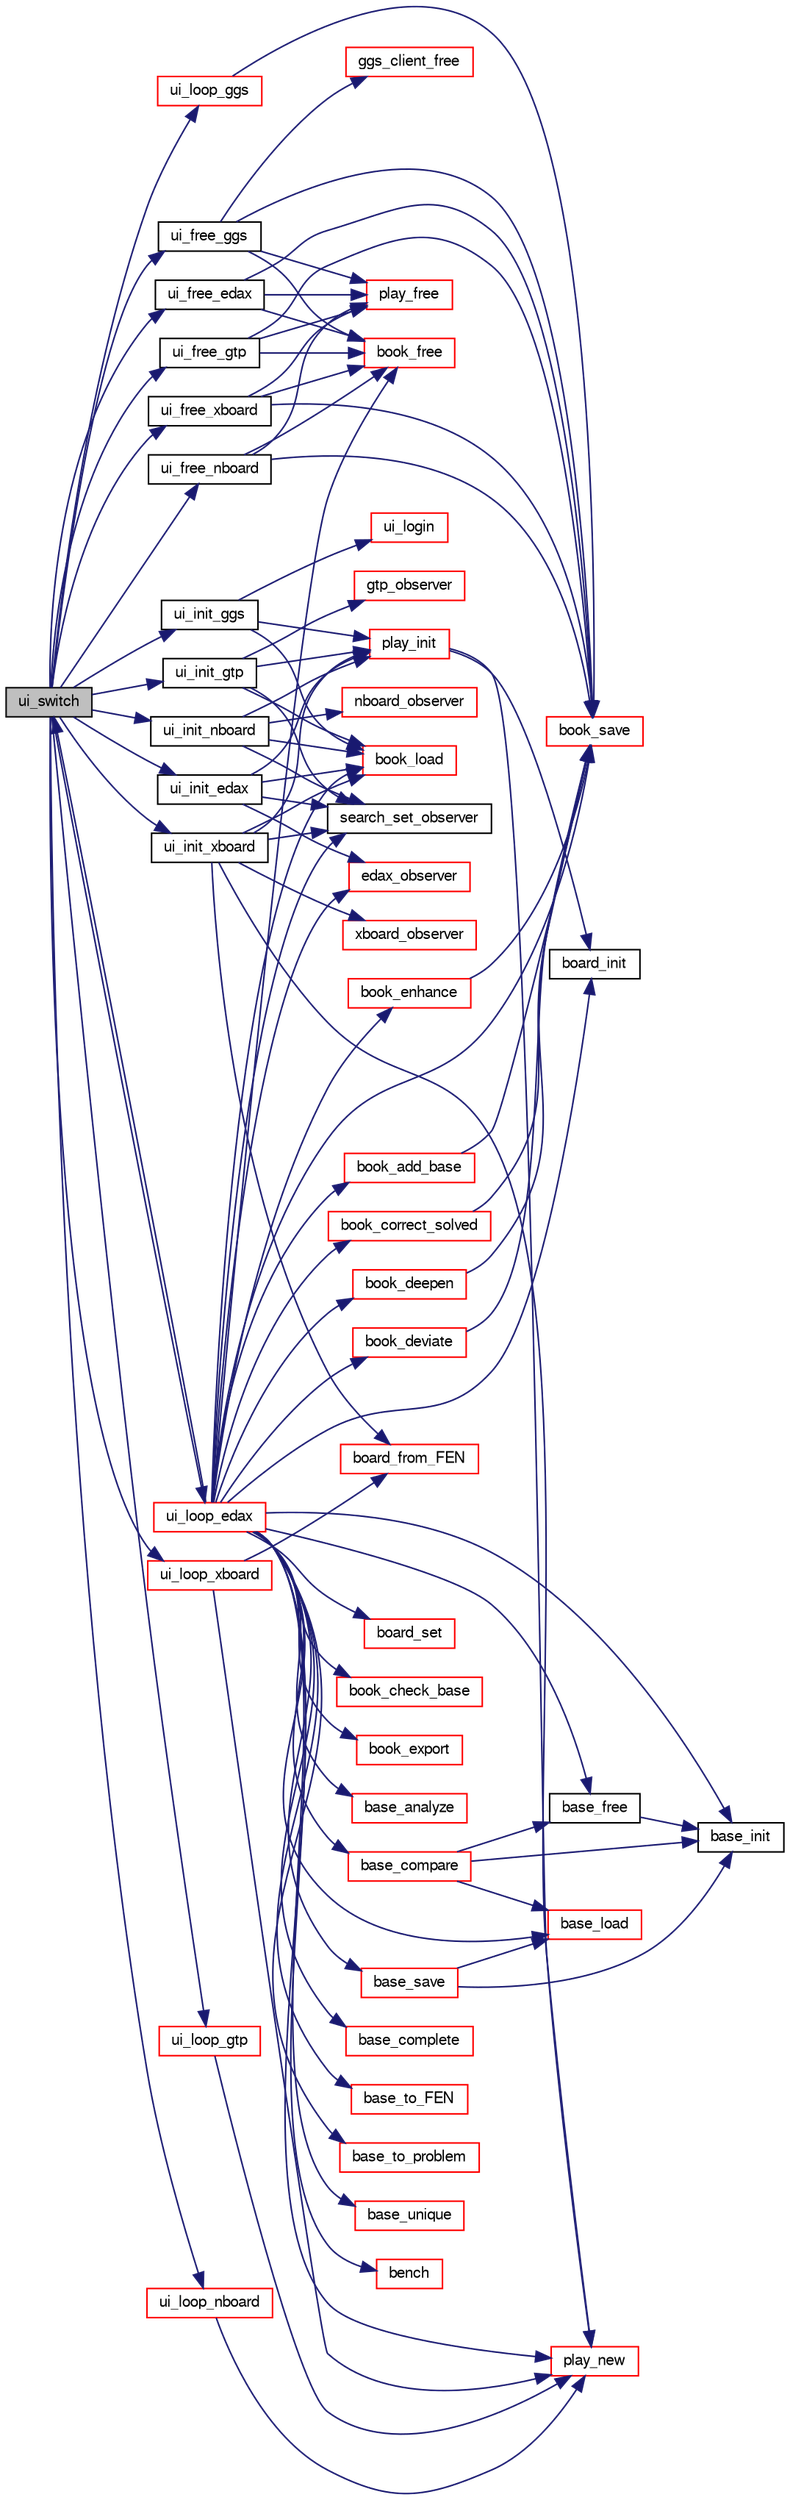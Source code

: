 digraph "ui_switch"
{
 // LATEX_PDF_SIZE
  bgcolor="transparent";
  edge [fontname="FreeSans",fontsize="10",labelfontname="FreeSans",labelfontsize="10"];
  node [fontname="FreeSans",fontsize="10",shape=record];
  rankdir="LR";
  Node1 [label="ui_switch",height=0.2,width=0.4,color="black", fillcolor="grey75", style="filled", fontcolor="black",tooltip="Switch between different User Interface."];
  Node1 -> Node2 [color="midnightblue",fontsize="10",style="solid",fontname="FreeSans"];
  Node2 [label="ui_free_edax",height=0.2,width=0.4,color="black",URL="$edax_8c.html#a8a6bd7ee8b36a8c5a43c6caccbfee76d",tooltip="free resources used by edax protocol."];
  Node2 -> Node3 [color="midnightblue",fontsize="10",style="solid",fontname="FreeSans"];
  Node3 [label="book_free",height=0.2,width=0.4,color="red",URL="$book_8c.html#a819aafb47120469b4abbb005723e0f43",tooltip="Free resources used by the opening book."];
  Node2 -> Node6 [color="midnightblue",fontsize="10",style="solid",fontname="FreeSans"];
  Node6 [label="book_save",height=0.2,width=0.4,color="red",URL="$book_8c.html#a8a72fd661f16eb01bfa46833b777f615",tooltip="Save an opening book."];
  Node2 -> Node10 [color="midnightblue",fontsize="10",style="solid",fontname="FreeSans"];
  Node10 [label="play_free",height=0.2,width=0.4,color="red",URL="$play_8c.html#afca3ade928d05cca88124f7b11aee4ab",tooltip="Free resources."];
  Node1 -> Node21 [color="midnightblue",fontsize="10",style="solid",fontname="FreeSans"];
  Node21 [label="ui_free_ggs",height=0.2,width=0.4,color="black",URL="$ggs_8c.html#a11a93d97dfbb2f94da3ca253f9f6ad37",tooltip="ui_free_ggs"];
  Node21 -> Node3 [color="midnightblue",fontsize="10",style="solid",fontname="FreeSans"];
  Node21 -> Node6 [color="midnightblue",fontsize="10",style="solid",fontname="FreeSans"];
  Node21 -> Node22 [color="midnightblue",fontsize="10",style="solid",fontname="FreeSans"];
  Node22 [label="ggs_client_free",height=0.2,width=0.4,color="red",URL="$ggs_8c.html#a03a03a9842cbde232575175831a93846",tooltip="ggs_client_free"];
  Node21 -> Node10 [color="midnightblue",fontsize="10",style="solid",fontname="FreeSans"];
  Node1 -> Node26 [color="midnightblue",fontsize="10",style="solid",fontname="FreeSans"];
  Node26 [label="ui_free_gtp",height=0.2,width=0.4,color="black",URL="$gtp_8c.html#afd9cfc8bbddb89ce7ad447c4fc3a70f9",tooltip="free resources used by edax protocol"];
  Node26 -> Node3 [color="midnightblue",fontsize="10",style="solid",fontname="FreeSans"];
  Node26 -> Node6 [color="midnightblue",fontsize="10",style="solid",fontname="FreeSans"];
  Node26 -> Node10 [color="midnightblue",fontsize="10",style="solid",fontname="FreeSans"];
  Node1 -> Node27 [color="midnightblue",fontsize="10",style="solid",fontname="FreeSans"];
  Node27 [label="ui_free_nboard",height=0.2,width=0.4,color="black",URL="$nboard_8c.html#afb0065ce4534f228a398a6fbbe9fc10c",tooltip="free resources used by edax protocol"];
  Node27 -> Node3 [color="midnightblue",fontsize="10",style="solid",fontname="FreeSans"];
  Node27 -> Node6 [color="midnightblue",fontsize="10",style="solid",fontname="FreeSans"];
  Node27 -> Node10 [color="midnightblue",fontsize="10",style="solid",fontname="FreeSans"];
  Node1 -> Node28 [color="midnightblue",fontsize="10",style="solid",fontname="FreeSans"];
  Node28 [label="ui_free_xboard",height=0.2,width=0.4,color="black",URL="$ui_8h.html#a0e17e7032e6f7e58e8fe9ae0ca0343da",tooltip="free resources used by xboard protocol."];
  Node28 -> Node3 [color="midnightblue",fontsize="10",style="solid",fontname="FreeSans"];
  Node28 -> Node6 [color="midnightblue",fontsize="10",style="solid",fontname="FreeSans"];
  Node28 -> Node10 [color="midnightblue",fontsize="10",style="solid",fontname="FreeSans"];
  Node1 -> Node29 [color="midnightblue",fontsize="10",style="solid",fontname="FreeSans"];
  Node29 [label="ui_init_edax",height=0.2,width=0.4,color="black",URL="$edax_8c.html#a81c315385e722ec80548a441fb48f2d1",tooltip="initialize edax protocol."];
  Node29 -> Node30 [color="midnightblue",fontsize="10",style="solid",fontname="FreeSans"];
  Node30 [label="book_load",height=0.2,width=0.4,color="red",URL="$book_8c.html#ae4908276236d3d01b1368df695396207",tooltip="Load the opening book."];
  Node29 -> Node221 [color="midnightblue",fontsize="10",style="solid",fontname="FreeSans"];
  Node221 [label="edax_observer",height=0.2,width=0.4,color="red",URL="$edax_8c.html#aec66b0d69d3fd45602c3d182dd24c083",tooltip="default search oberver."];
  Node29 -> Node224 [color="midnightblue",fontsize="10",style="solid",fontname="FreeSans"];
  Node224 [label="play_init",height=0.2,width=0.4,color="red",URL="$play_8c.html#a6d31b5bcf034cd633bd2b93e634db42e",tooltip="Initialization."];
  Node224 -> Node62 [color="midnightblue",fontsize="10",style="solid",fontname="FreeSans"];
  Node62 [label="board_init",height=0.2,width=0.4,color="black",URL="$board_8c.html#a6c63848863d9887a6b400f4bc678f31d",tooltip="Set a board to the starting position."];
  Node224 -> Node232 [color="midnightblue",fontsize="10",style="solid",fontname="FreeSans"];
  Node232 [label="play_new",height=0.2,width=0.4,color="red",URL="$play_8c.html#a61b819f1f97c593c9ed9b75b8a99e719",tooltip="Start a new game."];
  Node29 -> Node245 [color="midnightblue",fontsize="10",style="solid",fontname="FreeSans"];
  Node245 [label="search_set_observer",height=0.2,width=0.4,color="black",URL="$search_8c.html#a94697d3ea3de662450dea6a304f53e5b",tooltip="set observer."];
  Node1 -> Node246 [color="midnightblue",fontsize="10",style="solid",fontname="FreeSans"];
  Node246 [label="ui_init_ggs",height=0.2,width=0.4,color="black",URL="$ggs_8c.html#aca24423d5b56d3910b76408a0f9712f7",tooltip="ui_init_ggs"];
  Node246 -> Node30 [color="midnightblue",fontsize="10",style="solid",fontname="FreeSans"];
  Node246 -> Node224 [color="midnightblue",fontsize="10",style="solid",fontname="FreeSans"];
  Node246 -> Node247 [color="midnightblue",fontsize="10",style="solid",fontname="FreeSans"];
  Node247 [label="ui_login",height=0.2,width=0.4,color="red",URL="$ggs_8c.html#a4dd1384622f9adfff0fdd019ff3d8bb8",tooltip="ui_login"];
  Node1 -> Node250 [color="midnightblue",fontsize="10",style="solid",fontname="FreeSans"];
  Node250 [label="ui_init_gtp",height=0.2,width=0.4,color="black",URL="$gtp_8c.html#a7b42dec8ff972c87d5daee524f7e1cc1",tooltip="initialize edax protocol"];
  Node250 -> Node30 [color="midnightblue",fontsize="10",style="solid",fontname="FreeSans"];
  Node250 -> Node251 [color="midnightblue",fontsize="10",style="solid",fontname="FreeSans"];
  Node251 [label="gtp_observer",height=0.2,width=0.4,color="red",URL="$gtp_8c.html#aa57db8fc7edea71dfeddf360163ac985",tooltip=" "];
  Node250 -> Node224 [color="midnightblue",fontsize="10",style="solid",fontname="FreeSans"];
  Node250 -> Node245 [color="midnightblue",fontsize="10",style="solid",fontname="FreeSans"];
  Node1 -> Node252 [color="midnightblue",fontsize="10",style="solid",fontname="FreeSans"];
  Node252 [label="ui_init_nboard",height=0.2,width=0.4,color="black",URL="$nboard_8c.html#ab5139f1429f56d5e64bdd2172193d01f",tooltip="initialize edax protocol"];
  Node252 -> Node30 [color="midnightblue",fontsize="10",style="solid",fontname="FreeSans"];
  Node252 -> Node253 [color="midnightblue",fontsize="10",style="solid",fontname="FreeSans"];
  Node253 [label="nboard_observer",height=0.2,width=0.4,color="red",URL="$nboard_8c.html#a0fb9b9022a8e93cb0d54d950f894288e",tooltip=" "];
  Node252 -> Node224 [color="midnightblue",fontsize="10",style="solid",fontname="FreeSans"];
  Node252 -> Node245 [color="midnightblue",fontsize="10",style="solid",fontname="FreeSans"];
  Node1 -> Node255 [color="midnightblue",fontsize="10",style="solid",fontname="FreeSans"];
  Node255 [label="ui_init_xboard",height=0.2,width=0.4,color="black",URL="$ui_8h.html#a5ec1cf7d2d607dd20072ae467b3c16e4",tooltip="initialize xboard protocol."];
  Node255 -> Node256 [color="midnightblue",fontsize="10",style="solid",fontname="FreeSans"];
  Node256 [label="board_from_FEN",height=0.2,width=0.4,color="red",URL="$board_8c.html#af29492953715e526dd895b6c59dc5de6",tooltip="Set a board from a string description."];
  Node255 -> Node30 [color="midnightblue",fontsize="10",style="solid",fontname="FreeSans"];
  Node255 -> Node224 [color="midnightblue",fontsize="10",style="solid",fontname="FreeSans"];
  Node255 -> Node232 [color="midnightblue",fontsize="10",style="solid",fontname="FreeSans"];
  Node255 -> Node245 [color="midnightblue",fontsize="10",style="solid",fontname="FreeSans"];
  Node255 -> Node257 [color="midnightblue",fontsize="10",style="solid",fontname="FreeSans"];
  Node257 [label="xboard_observer",height=0.2,width=0.4,color="red",URL="$xboard_8c.html#a11559dcb0010a22a03bf85d2e51158c9",tooltip="Search oberver."];
  Node1 -> Node258 [color="midnightblue",fontsize="10",style="solid",fontname="FreeSans"];
  Node258 [label="ui_loop_edax",height=0.2,width=0.4,color="red",URL="$edax_8c.html#a2354b96c7688bae32bedb6203d672f50",tooltip="Loop event."];
  Node258 -> Node259 [color="midnightblue",fontsize="10",style="solid",fontname="FreeSans"];
  Node259 [label="base_analyze",height=0.2,width=0.4,color="red",URL="$base_8c.html#a130adf3915feeb8dd21edd8c715c220f",tooltip="Base analysis."];
  Node258 -> Node268 [color="midnightblue",fontsize="10",style="solid",fontname="FreeSans"];
  Node268 [label="base_compare",height=0.2,width=0.4,color="red",URL="$base_8c.html#af17bb56204f19789eb51ab2a2ca1ec5f",tooltip="Base Compare."];
  Node268 -> Node269 [color="midnightblue",fontsize="10",style="solid",fontname="FreeSans"];
  Node269 [label="base_free",height=0.2,width=0.4,color="black",URL="$base_8c.html#ae5786a9c30a56ed1b8a5b44782f7bd23",tooltip="Free resources of a game database."];
  Node269 -> Node270 [color="midnightblue",fontsize="10",style="solid",fontname="FreeSans"];
  Node270 [label="base_init",height=0.2,width=0.4,color="black",URL="$base_8c.html#a8c741706ef79d39ef3595b05e347c182",tooltip="Initialize a game database."];
  Node268 -> Node270 [color="midnightblue",fontsize="10",style="solid",fontname="FreeSans"];
  Node268 -> Node271 [color="midnightblue",fontsize="10",style="solid",fontname="FreeSans"];
  Node271 [label="base_load",height=0.2,width=0.4,color="red",URL="$base_8c.html#a1876c3720c6e985379d9d8859aad622a",tooltip="Load a game database."];
  Node258 -> Node297 [color="midnightblue",fontsize="10",style="solid",fontname="FreeSans"];
  Node297 [label="base_complete",height=0.2,width=0.4,color="red",URL="$base_8c.html#a2aaa6c7fc6111edcd85b623bcd217180",tooltip="Base analysis."];
  Node258 -> Node269 [color="midnightblue",fontsize="10",style="solid",fontname="FreeSans"];
  Node258 -> Node270 [color="midnightblue",fontsize="10",style="solid",fontname="FreeSans"];
  Node258 -> Node271 [color="midnightblue",fontsize="10",style="solid",fontname="FreeSans"];
  Node258 -> Node299 [color="midnightblue",fontsize="10",style="solid",fontname="FreeSans"];
  Node299 [label="base_save",height=0.2,width=0.4,color="red",URL="$base_8c.html#a290adf2a96f38b6d37874b1486027ec8",tooltip="Save a game database."];
  Node299 -> Node270 [color="midnightblue",fontsize="10",style="solid",fontname="FreeSans"];
  Node299 -> Node271 [color="midnightblue",fontsize="10",style="solid",fontname="FreeSans"];
  Node258 -> Node321 [color="midnightblue",fontsize="10",style="solid",fontname="FreeSans"];
  Node321 [label="base_to_FEN",height=0.2,width=0.4,color="red",URL="$base_8c.html#a55de1fb91c5ee45a0cf420b15cf09784",tooltip="Convert a game database to a set of problems."];
  Node258 -> Node323 [color="midnightblue",fontsize="10",style="solid",fontname="FreeSans"];
  Node323 [label="base_to_problem",height=0.2,width=0.4,color="red",URL="$base_8c.html#a11a466175031953258681eb35ff3676a",tooltip="Convert a game database to a set of problems."];
  Node258 -> Node324 [color="midnightblue",fontsize="10",style="solid",fontname="FreeSans"];
  Node324 [label="base_unique",height=0.2,width=0.4,color="red",URL="$base_8c.html#a848d254ce18689227d0bcd71bca2c19b",tooltip="Make games unique in the game database."];
  Node258 -> Node326 [color="midnightblue",fontsize="10",style="solid",fontname="FreeSans"];
  Node326 [label="bench",height=0.2,width=0.4,color="red",URL="$edax_8c.html#a17c52ed0f7cf117ab83d29f1d6df3c50",tooltip="perform various performance tests."];
  Node258 -> Node62 [color="midnightblue",fontsize="10",style="solid",fontname="FreeSans"];
  Node258 -> Node274 [color="midnightblue",fontsize="10",style="solid",fontname="FreeSans"];
  Node274 [label="board_set",height=0.2,width=0.4,color="red",URL="$board_8c.html#ac0093f2761e80a495d781b41e7b5a703",tooltip="Set a board from a string description."];
  Node258 -> Node334 [color="midnightblue",fontsize="10",style="solid",fontname="FreeSans"];
  Node334 [label="book_add_base",height=0.2,width=0.4,color="red",URL="$book_8c.html#af1d5717ff0e5c8adb16ec5f86197cc33",tooltip="Add positions from a game database."];
  Node334 -> Node6 [color="midnightblue",fontsize="10",style="solid",fontname="FreeSans"];
  Node258 -> Node339 [color="midnightblue",fontsize="10",style="solid",fontname="FreeSans"];
  Node339 [label="book_check_base",height=0.2,width=0.4,color="red",URL="$book_8c.html#a1a212c1d3af5bc7a9183a3de0ab9cb90",tooltip="Check positions from a game database."];
  Node258 -> Node348 [color="midnightblue",fontsize="10",style="solid",fontname="FreeSans"];
  Node348 [label="book_correct_solved",height=0.2,width=0.4,color="red",URL="$book_8c.html#a5d47bbd4e02ae5c77348337d33a5a5d1",tooltip="Correct wrong solved score in the book."];
  Node348 -> Node6 [color="midnightblue",fontsize="10",style="solid",fontname="FreeSans"];
  Node258 -> Node349 [color="midnightblue",fontsize="10",style="solid",fontname="FreeSans"];
  Node349 [label="book_deepen",height=0.2,width=0.4,color="red",URL="$book_8c.html#a3421ecf81896bfc86ffc3ebe851699c8",tooltip="Deepen a book."];
  Node349 -> Node6 [color="midnightblue",fontsize="10",style="solid",fontname="FreeSans"];
  Node258 -> Node350 [color="midnightblue",fontsize="10",style="solid",fontname="FreeSans"];
  Node350 [label="book_deviate",height=0.2,width=0.4,color="red",URL="$book_8c.html#ad3ff0b9b8333c6714cd23ca4ebb620b8",tooltip="Deviate a book."];
  Node350 -> Node6 [color="midnightblue",fontsize="10",style="solid",fontname="FreeSans"];
  Node258 -> Node355 [color="midnightblue",fontsize="10",style="solid",fontname="FreeSans"];
  Node355 [label="book_enhance",height=0.2,width=0.4,color="red",URL="$book_8c.html#a55c9eb657940f815d9be360f1f2b7aea",tooltip="Enhance a book."];
  Node355 -> Node6 [color="midnightblue",fontsize="10",style="solid",fontname="FreeSans"];
  Node258 -> Node357 [color="midnightblue",fontsize="10",style="solid",fontname="FreeSans"];
  Node357 [label="book_export",height=0.2,width=0.4,color="red",URL="$book_8c.html#a8070e8ebbf13e4e0718933512e845b9b",tooltip="Export an opening book."];
  Node258 -> Node3 [color="midnightblue",fontsize="10",style="solid",fontname="FreeSans"];
  Node258 -> Node30 [color="midnightblue",fontsize="10",style="solid",fontname="FreeSans"];
  Node258 -> Node6 [color="midnightblue",fontsize="10",style="solid",fontname="FreeSans"];
  Node258 -> Node221 [color="midnightblue",fontsize="10",style="solid",fontname="FreeSans"];
  Node258 -> Node232 [color="midnightblue",fontsize="10",style="solid",fontname="FreeSans"];
  Node258 -> Node245 [color="midnightblue",fontsize="10",style="solid",fontname="FreeSans"];
  Node258 -> Node1 [color="midnightblue",fontsize="10",style="solid",fontname="FreeSans"];
  Node1 -> Node558 [color="midnightblue",fontsize="10",style="solid",fontname="FreeSans"];
  Node558 [label="ui_loop_ggs",height=0.2,width=0.4,color="red",URL="$ggs_8c.html#a245d5c8f964506584b8d505c7305eb94",tooltip="ui_loop_ggs"];
  Node558 -> Node6 [color="midnightblue",fontsize="10",style="solid",fontname="FreeSans"];
  Node1 -> Node599 [color="midnightblue",fontsize="10",style="solid",fontname="FreeSans"];
  Node599 [label="ui_loop_gtp",height=0.2,width=0.4,color="red",URL="$gtp_8c.html#aa036470059be60da73acd63418093e1e",tooltip="Loop event."];
  Node599 -> Node232 [color="midnightblue",fontsize="10",style="solid",fontname="FreeSans"];
  Node1 -> Node603 [color="midnightblue",fontsize="10",style="solid",fontname="FreeSans"];
  Node603 [label="ui_loop_nboard",height=0.2,width=0.4,color="red",URL="$nboard_8c.html#a13ec69450a157e8cbf526b11d1a27be6",tooltip="Loop event."];
  Node603 -> Node232 [color="midnightblue",fontsize="10",style="solid",fontname="FreeSans"];
  Node1 -> Node608 [color="midnightblue",fontsize="10",style="solid",fontname="FreeSans"];
  Node608 [label="ui_loop_xboard",height=0.2,width=0.4,color="red",URL="$ui_8h.html#af80ec70d3d08eb4c17c84d3997aaba0f",tooltip="Loop event."];
  Node608 -> Node256 [color="midnightblue",fontsize="10",style="solid",fontname="FreeSans"];
  Node608 -> Node232 [color="midnightblue",fontsize="10",style="solid",fontname="FreeSans"];
}
